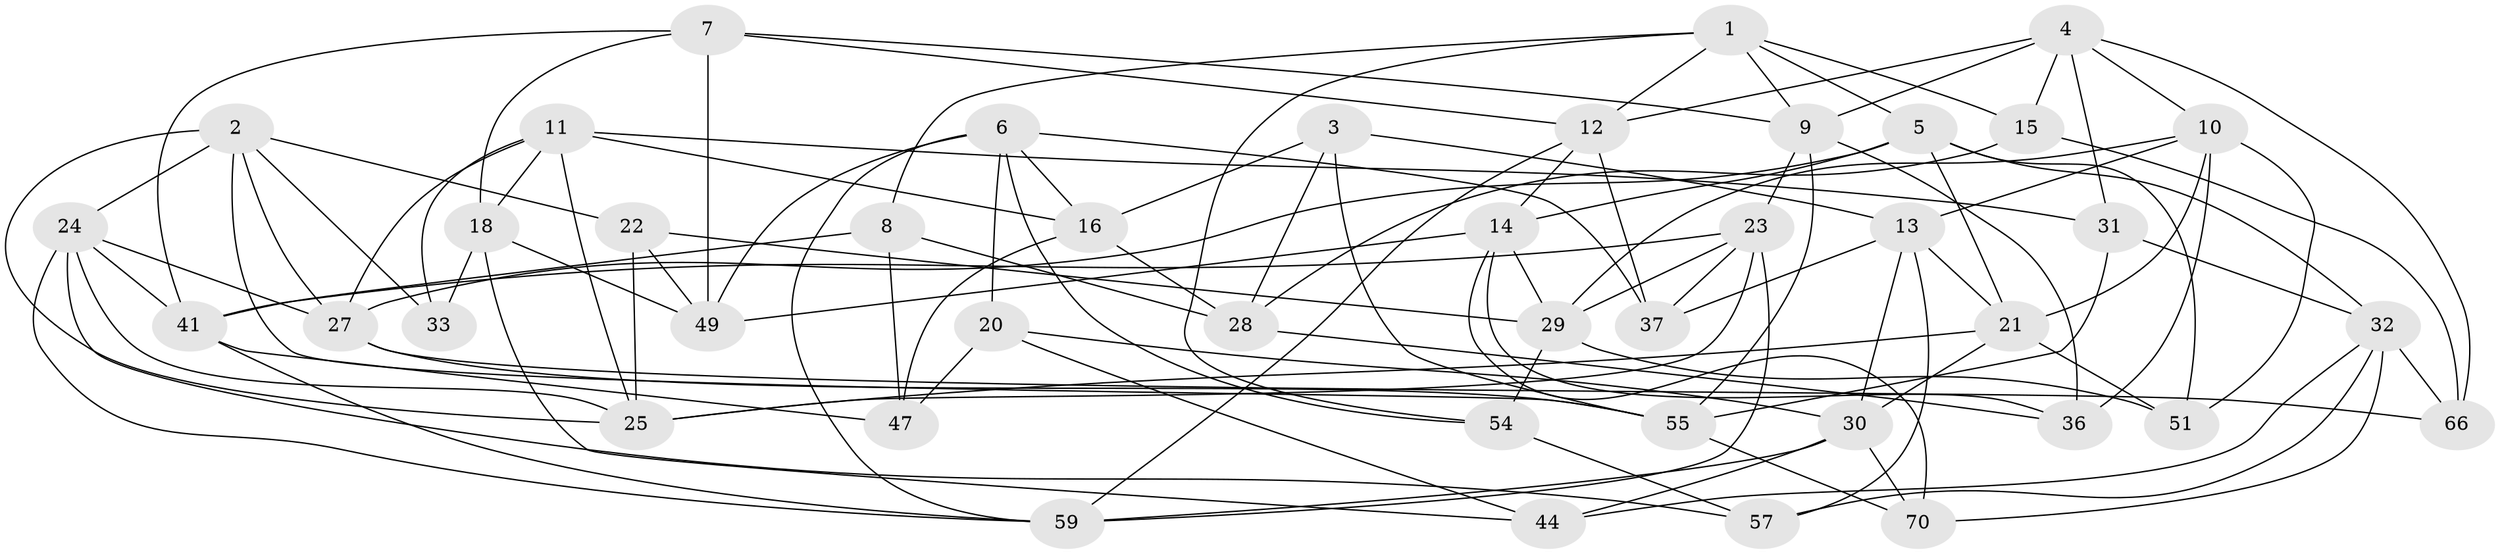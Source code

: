 // Generated by graph-tools (version 1.1) at 2025/52/02/27/25 19:52:35]
// undirected, 43 vertices, 110 edges
graph export_dot {
graph [start="1"]
  node [color=gray90,style=filled];
  1 [super="+42"];
  2 [super="+61"];
  3;
  4 [super="+53"];
  5 [super="+64"];
  6 [super="+65"];
  7 [super="+19"];
  8;
  9 [super="+39"];
  10 [super="+63"];
  11 [super="+62"];
  12 [super="+34"];
  13 [super="+68"];
  14 [super="+17"];
  15;
  16 [super="+52"];
  18 [super="+58"];
  20;
  21 [super="+46"];
  22;
  23 [super="+26"];
  24 [super="+35"];
  25 [super="+45"];
  27 [super="+38"];
  28 [super="+48"];
  29 [super="+56"];
  30 [super="+43"];
  31;
  32 [super="+40"];
  33;
  36;
  37;
  41 [super="+69"];
  44;
  47;
  49 [super="+50"];
  51;
  54;
  55 [super="+67"];
  57;
  59 [super="+60"];
  66;
  70;
  1 -- 15;
  1 -- 54;
  1 -- 9;
  1 -- 8;
  1 -- 12;
  1 -- 5;
  2 -- 33;
  2 -- 55;
  2 -- 24;
  2 -- 27;
  2 -- 22;
  2 -- 25;
  3 -- 28;
  3 -- 55;
  3 -- 16;
  3 -- 13;
  4 -- 10;
  4 -- 9;
  4 -- 66;
  4 -- 31;
  4 -- 15;
  4 -- 12;
  5 -- 32;
  5 -- 14;
  5 -- 51;
  5 -- 21;
  5 -- 27;
  6 -- 37;
  6 -- 16;
  6 -- 54;
  6 -- 49;
  6 -- 20;
  6 -- 59;
  7 -- 49 [weight=2];
  7 -- 18;
  7 -- 41;
  7 -- 9;
  7 -- 12;
  8 -- 47;
  8 -- 28;
  8 -- 41;
  9 -- 55;
  9 -- 36;
  9 -- 23;
  10 -- 13;
  10 -- 21;
  10 -- 51;
  10 -- 36;
  10 -- 29;
  11 -- 16;
  11 -- 18;
  11 -- 33;
  11 -- 31;
  11 -- 25;
  11 -- 27;
  12 -- 37;
  12 -- 59;
  12 -- 14;
  13 -- 57;
  13 -- 21;
  13 -- 37;
  13 -- 30;
  14 -- 36;
  14 -- 49;
  14 -- 29;
  14 -- 70;
  15 -- 66;
  15 -- 28;
  16 -- 28 [weight=2];
  16 -- 47;
  18 -- 44;
  18 -- 49;
  18 -- 33 [weight=2];
  20 -- 47;
  20 -- 44;
  20 -- 30;
  21 -- 25;
  21 -- 51;
  21 -- 30;
  22 -- 29;
  22 -- 49;
  22 -- 25;
  23 -- 41;
  23 -- 59;
  23 -- 25;
  23 -- 37;
  23 -- 29;
  24 -- 57;
  24 -- 25;
  24 -- 41;
  24 -- 59;
  24 -- 27;
  27 -- 55;
  27 -- 66;
  28 -- 36;
  29 -- 51;
  29 -- 54;
  30 -- 70;
  30 -- 44;
  30 -- 59;
  31 -- 32;
  31 -- 55;
  32 -- 57;
  32 -- 66;
  32 -- 44;
  32 -- 70;
  41 -- 47;
  41 -- 59;
  54 -- 57;
  55 -- 70;
}
